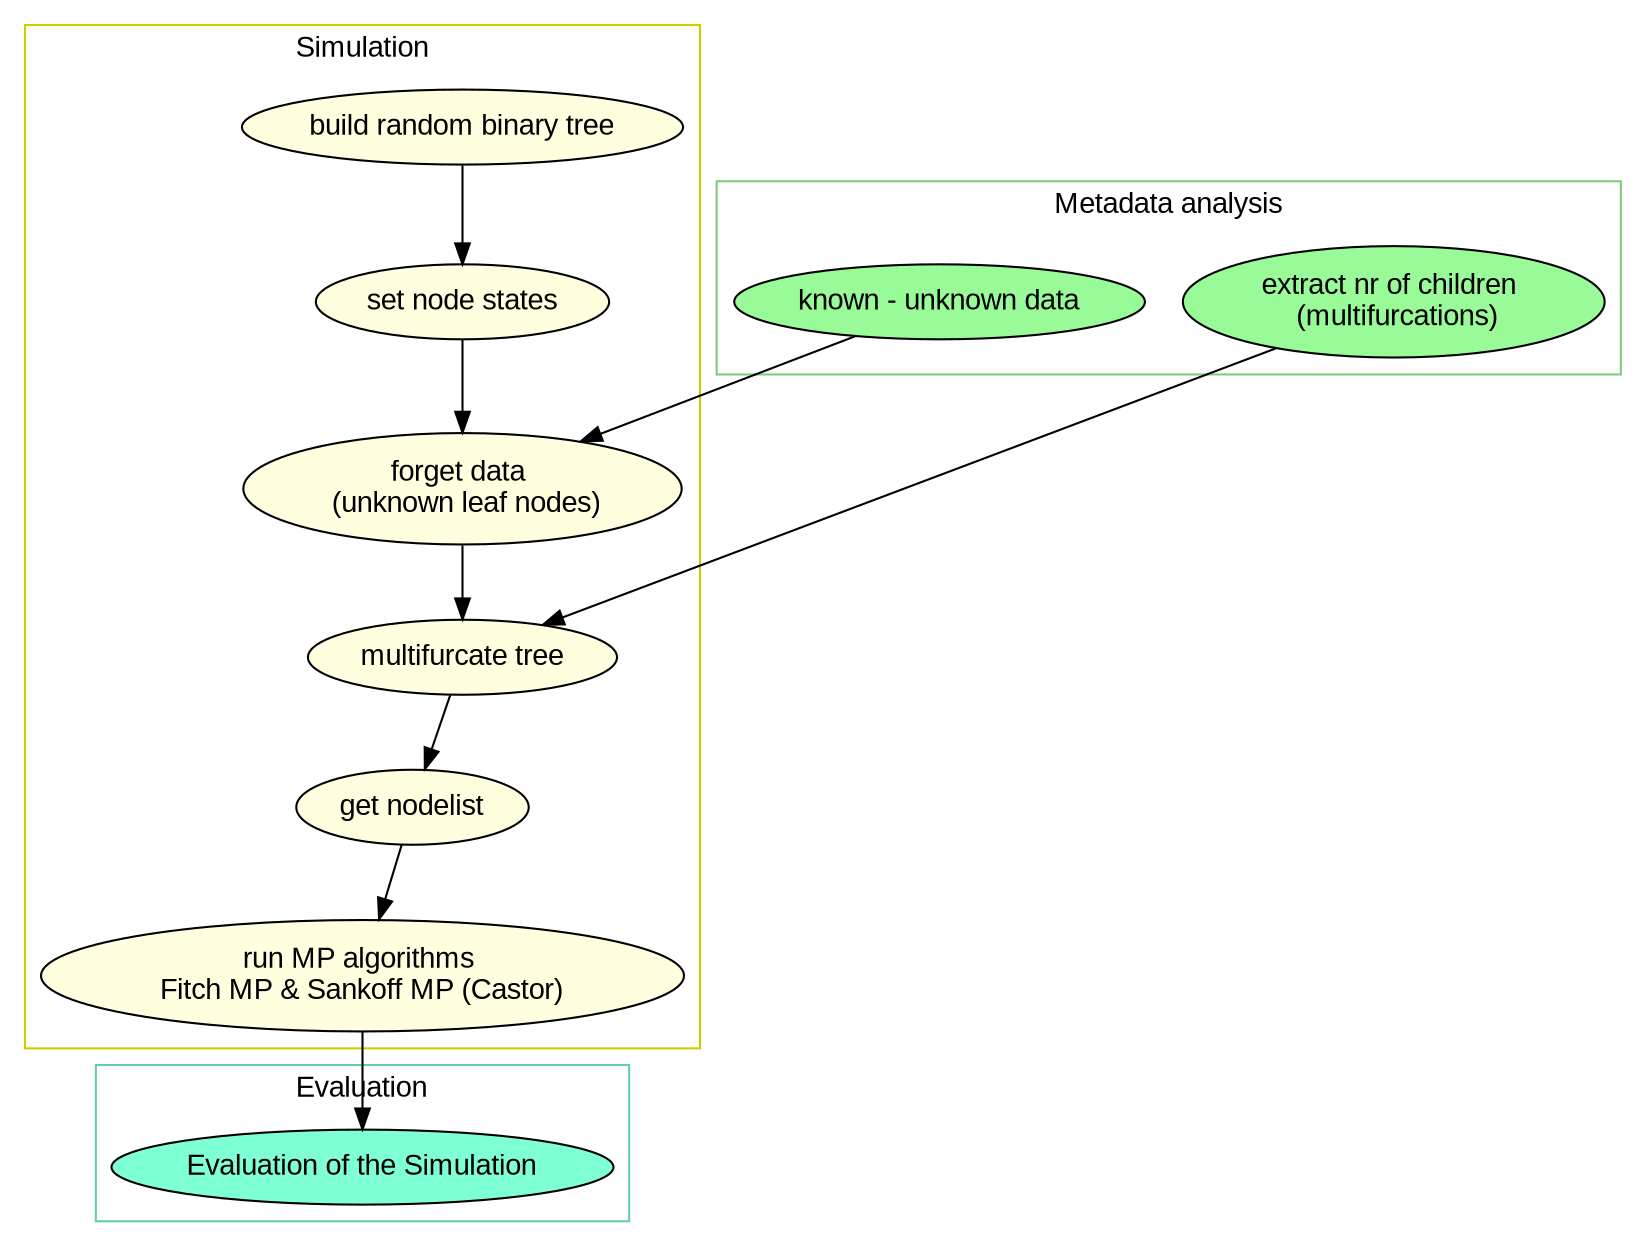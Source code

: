 digraph G {
	graph[fontname="arial"]
	node [style=filled, fontname="arial"];

	subgraph cluster_2 {
		label = "Metadata analysis";
		node [fillcolor=palegreen];
		color=palegreen3
		c0;
		c2;
	}

	c0 [label = "known - unknown data"]
	c2 [label = "extract nr of children \n (multifurcations)"]

	subgraph cluster_3 {
		label = "Simulation";
		node [fillcolor=lightyellow];
		color=yellow3
		d0 -> d1 -> d2 -> d3 -> d4 -> d5;
	}

	d0 [label = "build random binary tree"]
	d1 [label = "set node states"]
	d2 [label = "forget data \n (unknown leaf nodes)"]
	d3 [label = "multifurcate tree"]
	d4 [label = "get nodelist"]
	d5 [label = "run MP algorithms \n Fitch MP & Sankoff MP (Castor) "]

	subgraph cluster_5 {
		label = "Evaluation";
		node [fillcolor=aquamarine];
		color=aquamarine3
		f3;
	}

	f3 [label = "Evaluation of the Simulation"]

	c0 -> d2;
	c2 -> d3;
	d5 -> f3;
	
}
